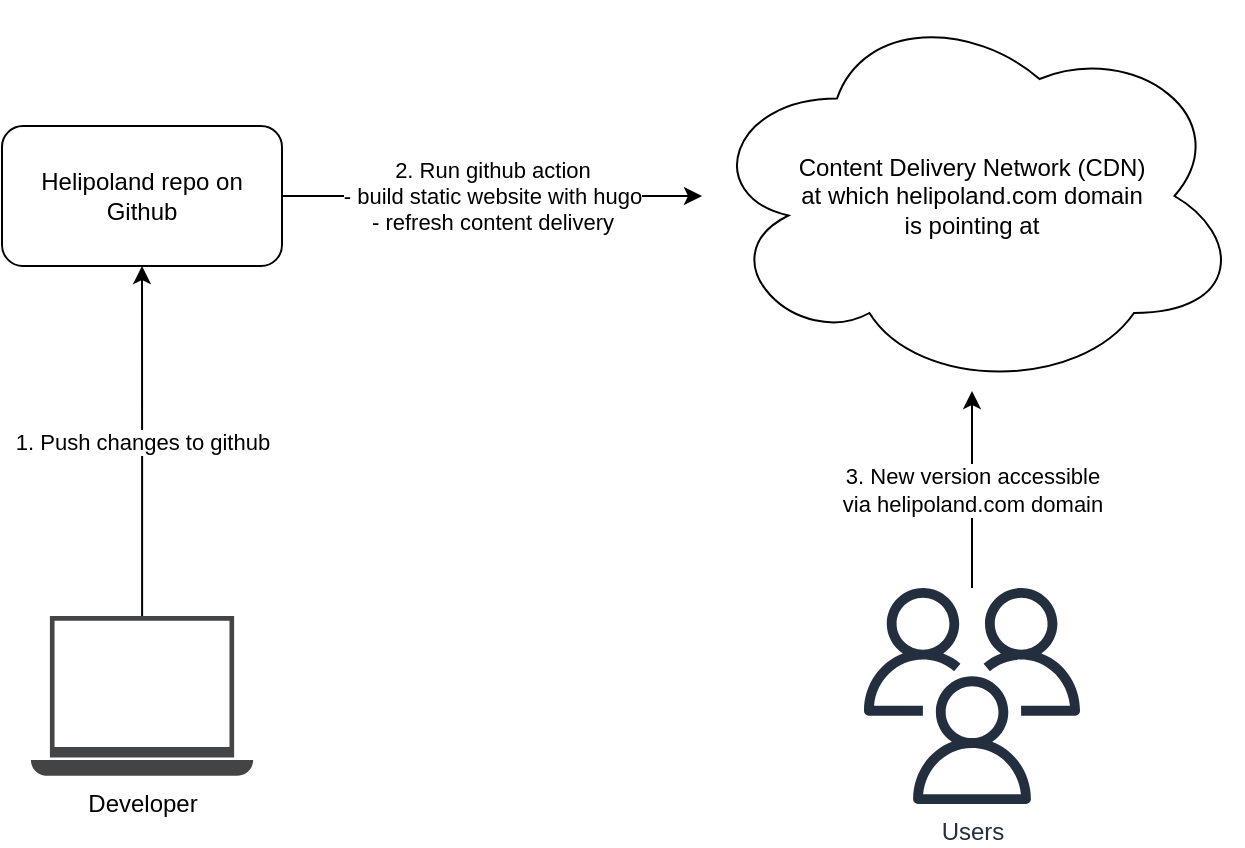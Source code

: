 <mxfile version="12.9.14" type="device"><diagram id="iCo3-tb4J8_4AIC5s0_e" name="Page-1"><mxGraphModel dx="2062" dy="1161" grid="1" gridSize="10" guides="1" tooltips="1" connect="1" arrows="1" fold="1" page="1" pageScale="1" pageWidth="850" pageHeight="1100" math="0" shadow="0"><root><mxCell id="0"/><mxCell id="1" parent="0"/><mxCell id="1V4RI_XurcCAMWSmRkQS-34" value="1. Push changes to github" style="edgeStyle=orthogonalEdgeStyle;rounded=0;orthogonalLoop=1;jettySize=auto;html=1;entryX=0.5;entryY=1;entryDx=0;entryDy=0;" edge="1" parent="1" source="1V4RI_XurcCAMWSmRkQS-3" target="1V4RI_XurcCAMWSmRkQS-32"><mxGeometry relative="1" as="geometry"><mxPoint x="466.555" y="550" as="targetPoint"/></mxGeometry></mxCell><mxCell id="1V4RI_XurcCAMWSmRkQS-3" value="Developer" style="pointerEvents=1;shadow=0;dashed=0;html=1;strokeColor=none;fillColor=#434445;aspect=fixed;labelPosition=center;verticalLabelPosition=bottom;verticalAlign=top;align=center;outlineConnect=0;shape=mxgraph.vvd.laptop;" vertex="1" parent="1"><mxGeometry x="74.45" y="340" width="111.11" height="80" as="geometry"/></mxCell><mxCell id="1V4RI_XurcCAMWSmRkQS-31" value="3. New version accessible&lt;br&gt;via helipoland.com domain&lt;br&gt;" style="edgeStyle=orthogonalEdgeStyle;rounded=0;orthogonalLoop=1;jettySize=auto;html=1;" edge="1" parent="1" source="1V4RI_XurcCAMWSmRkQS-24" target="1V4RI_XurcCAMWSmRkQS-41"><mxGeometry relative="1" as="geometry"><mxPoint x="730" y="130" as="targetPoint"/></mxGeometry></mxCell><mxCell id="1V4RI_XurcCAMWSmRkQS-24" value="Users" style="outlineConnect=0;fontColor=#232F3E;gradientColor=none;fillColor=#232F3E;strokeColor=none;dashed=0;verticalLabelPosition=bottom;verticalAlign=top;align=center;html=1;fontSize=12;fontStyle=0;aspect=fixed;pointerEvents=1;shape=mxgraph.aws4.users;" vertex="1" parent="1"><mxGeometry x="491" y="326" width="108" height="108" as="geometry"/></mxCell><mxCell id="1V4RI_XurcCAMWSmRkQS-36" value="2. Run github action&lt;br&gt;- build static website with hugo&lt;br&gt;- refresh content delivery" style="edgeStyle=orthogonalEdgeStyle;rounded=0;orthogonalLoop=1;jettySize=auto;html=1;" edge="1" parent="1" source="1V4RI_XurcCAMWSmRkQS-32" target="1V4RI_XurcCAMWSmRkQS-41"><mxGeometry relative="1" as="geometry"><mxPoint x="360" y="130" as="targetPoint"/></mxGeometry></mxCell><mxCell id="1V4RI_XurcCAMWSmRkQS-32" value="Helipoland repo on Github" style="rounded=1;whiteSpace=wrap;html=1;" vertex="1" parent="1"><mxGeometry x="60" y="95" width="140" height="70" as="geometry"/></mxCell><mxCell id="1V4RI_XurcCAMWSmRkQS-41" value="&lt;span&gt;Content Delivery Network (CDN)&lt;br&gt;at which helipoland.com domain&lt;br&gt;is pointing at&lt;br&gt;&lt;/span&gt;" style="ellipse;shape=cloud;whiteSpace=wrap;html=1;" vertex="1" parent="1"><mxGeometry x="410" y="32.5" width="270" height="195" as="geometry"/></mxCell></root></mxGraphModel></diagram></mxfile>